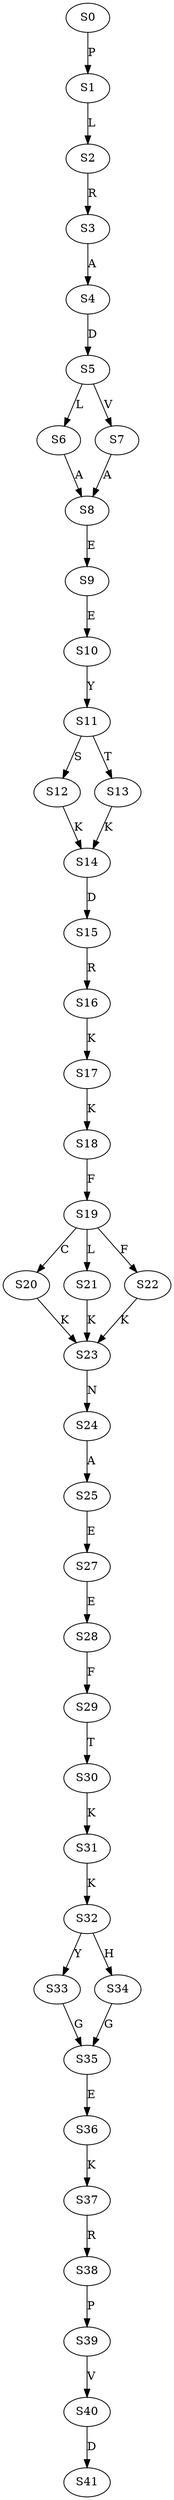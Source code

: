 strict digraph  {
	S0 -> S1 [ label = P ];
	S1 -> S2 [ label = L ];
	S2 -> S3 [ label = R ];
	S3 -> S4 [ label = A ];
	S4 -> S5 [ label = D ];
	S5 -> S6 [ label = L ];
	S5 -> S7 [ label = V ];
	S6 -> S8 [ label = A ];
	S7 -> S8 [ label = A ];
	S8 -> S9 [ label = E ];
	S9 -> S10 [ label = E ];
	S10 -> S11 [ label = Y ];
	S11 -> S12 [ label = S ];
	S11 -> S13 [ label = T ];
	S12 -> S14 [ label = K ];
	S13 -> S14 [ label = K ];
	S14 -> S15 [ label = D ];
	S15 -> S16 [ label = R ];
	S16 -> S17 [ label = K ];
	S17 -> S18 [ label = K ];
	S18 -> S19 [ label = F ];
	S19 -> S20 [ label = C ];
	S19 -> S21 [ label = L ];
	S19 -> S22 [ label = F ];
	S20 -> S23 [ label = K ];
	S21 -> S23 [ label = K ];
	S22 -> S23 [ label = K ];
	S23 -> S24 [ label = N ];
	S24 -> S25 [ label = A ];
	S25 -> S27 [ label = E ];
	S27 -> S28 [ label = E ];
	S28 -> S29 [ label = F ];
	S29 -> S30 [ label = T ];
	S30 -> S31 [ label = K ];
	S31 -> S32 [ label = K ];
	S32 -> S33 [ label = Y ];
	S32 -> S34 [ label = H ];
	S33 -> S35 [ label = G ];
	S34 -> S35 [ label = G ];
	S35 -> S36 [ label = E ];
	S36 -> S37 [ label = K ];
	S37 -> S38 [ label = R ];
	S38 -> S39 [ label = P ];
	S39 -> S40 [ label = V ];
	S40 -> S41 [ label = D ];
}
